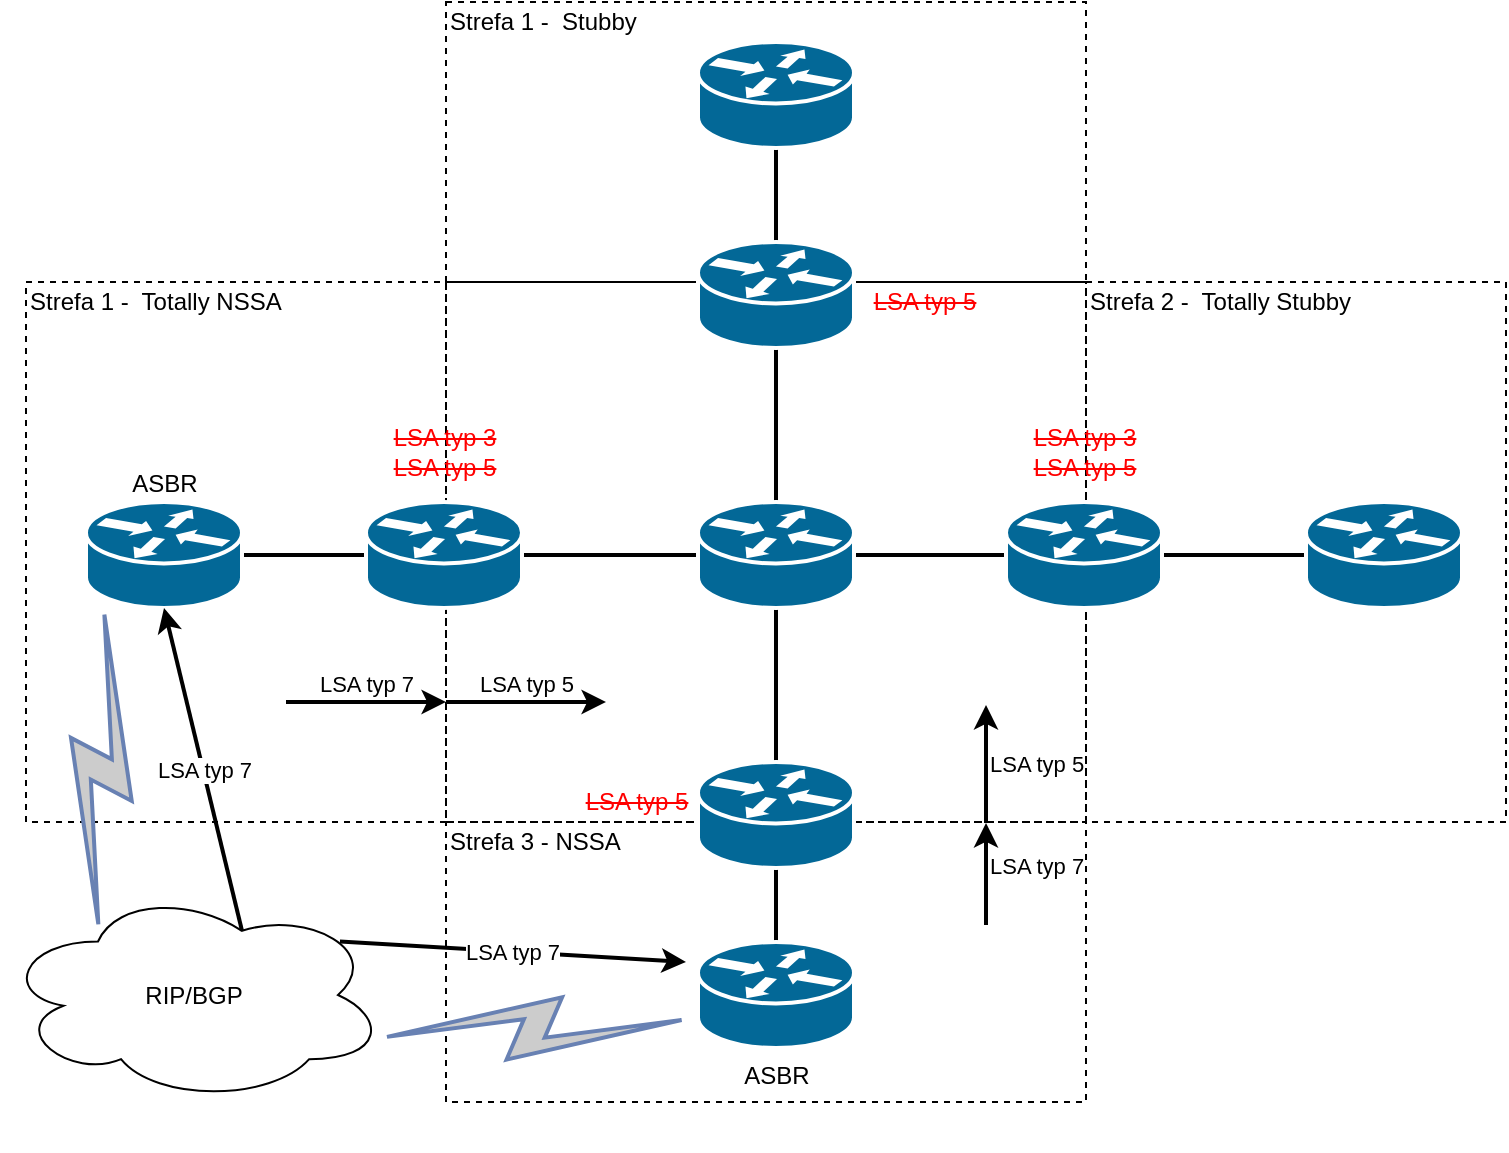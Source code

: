 <mxfile version="12.9.3" type="device"><diagram id="MgQtYiM2_SQT7UxV2cDU" name="Page-1"><mxGraphModel dx="918" dy="530" grid="1" gridSize="10" guides="1" tooltips="1" connect="1" arrows="1" fold="1" page="1" pageScale="1" pageWidth="850" pageHeight="1100" math="0" shadow="0"><root><mxCell id="0"/><mxCell id="1" parent="0"/><mxCell id="Pps8c7hdysdJ-RMDFD-n-6" value="" style="rounded=0;whiteSpace=wrap;html=1;fillColor=none;dashed=1;" vertex="1" parent="1"><mxGeometry x="260" y="190" width="320" height="270" as="geometry"/></mxCell><mxCell id="Pps8c7hdysdJ-RMDFD-n-7" value="" style="rounded=0;whiteSpace=wrap;html=1;fillColor=none;dashed=1;" vertex="1" parent="1"><mxGeometry x="260" y="50" width="320" height="140" as="geometry"/></mxCell><mxCell id="Pps8c7hdysdJ-RMDFD-n-12" value="" style="rounded=0;whiteSpace=wrap;html=1;fillColor=none;dashed=1;" vertex="1" parent="1"><mxGeometry x="260" y="460" width="320" height="140" as="geometry"/></mxCell><mxCell id="Pps8c7hdysdJ-RMDFD-n-13" value="" style="rounded=0;whiteSpace=wrap;html=1;fillColor=none;dashed=1;" vertex="1" parent="1"><mxGeometry x="580" y="190" width="210" height="270" as="geometry"/></mxCell><mxCell id="Pps8c7hdysdJ-RMDFD-n-14" value="" style="rounded=0;whiteSpace=wrap;html=1;fillColor=none;dashed=1;" vertex="1" parent="1"><mxGeometry x="50" y="190" width="210" height="270" as="geometry"/></mxCell><mxCell id="Pps8c7hdysdJ-RMDFD-n-15" style="edgeStyle=orthogonalEdgeStyle;rounded=0;orthogonalLoop=1;jettySize=auto;html=1;exitX=1;exitY=0.5;exitDx=0;exitDy=0;exitPerimeter=0;endArrow=none;endFill=0;strokeWidth=2;" edge="1" parent="1" source="Pps8c7hdysdJ-RMDFD-n-1" target="Pps8c7hdysdJ-RMDFD-n-4"><mxGeometry relative="1" as="geometry"/></mxCell><mxCell id="Pps8c7hdysdJ-RMDFD-n-17" style="edgeStyle=orthogonalEdgeStyle;rounded=0;orthogonalLoop=1;jettySize=auto;html=1;exitX=0;exitY=0.5;exitDx=0;exitDy=0;exitPerimeter=0;endArrow=none;endFill=0;strokeWidth=2;" edge="1" parent="1" source="Pps8c7hdysdJ-RMDFD-n-1" target="Pps8c7hdysdJ-RMDFD-n-2"><mxGeometry relative="1" as="geometry"/></mxCell><mxCell id="Pps8c7hdysdJ-RMDFD-n-18" style="edgeStyle=orthogonalEdgeStyle;rounded=0;orthogonalLoop=1;jettySize=auto;html=1;exitX=0.5;exitY=0;exitDx=0;exitDy=0;exitPerimeter=0;entryX=0.5;entryY=1;entryDx=0;entryDy=0;entryPerimeter=0;endArrow=none;endFill=0;strokeWidth=2;" edge="1" parent="1" source="Pps8c7hdysdJ-RMDFD-n-1" target="Pps8c7hdysdJ-RMDFD-n-3"><mxGeometry relative="1" as="geometry"/></mxCell><mxCell id="Pps8c7hdysdJ-RMDFD-n-20" style="edgeStyle=orthogonalEdgeStyle;rounded=0;orthogonalLoop=1;jettySize=auto;html=1;exitX=0.5;exitY=1;exitDx=0;exitDy=0;exitPerimeter=0;endArrow=none;endFill=0;strokeWidth=2;" edge="1" parent="1" source="Pps8c7hdysdJ-RMDFD-n-1" target="Pps8c7hdysdJ-RMDFD-n-5"><mxGeometry relative="1" as="geometry"/></mxCell><mxCell id="Pps8c7hdysdJ-RMDFD-n-1" value="" style="shape=mxgraph.cisco.routers.router;html=1;pointerEvents=1;dashed=0;fillColor=#036897;strokeColor=#ffffff;strokeWidth=2;verticalLabelPosition=bottom;verticalAlign=top;align=center;outlineConnect=0;" vertex="1" parent="1"><mxGeometry x="386" y="300" width="78" height="53" as="geometry"/></mxCell><mxCell id="Pps8c7hdysdJ-RMDFD-n-22" style="edgeStyle=orthogonalEdgeStyle;rounded=0;orthogonalLoop=1;jettySize=auto;html=1;exitX=0;exitY=0.5;exitDx=0;exitDy=0;exitPerimeter=0;entryX=1;entryY=0.5;entryDx=0;entryDy=0;entryPerimeter=0;endArrow=none;endFill=0;strokeWidth=2;" edge="1" parent="1" source="Pps8c7hdysdJ-RMDFD-n-2" target="Pps8c7hdysdJ-RMDFD-n-10"><mxGeometry relative="1" as="geometry"/></mxCell><mxCell id="Pps8c7hdysdJ-RMDFD-n-2" value="" style="shape=mxgraph.cisco.routers.router;html=1;pointerEvents=1;dashed=0;fillColor=#036897;strokeColor=#ffffff;strokeWidth=2;verticalLabelPosition=bottom;verticalAlign=top;align=center;outlineConnect=0;" vertex="1" parent="1"><mxGeometry x="220" y="300" width="78" height="53" as="geometry"/></mxCell><mxCell id="Pps8c7hdysdJ-RMDFD-n-19" style="edgeStyle=orthogonalEdgeStyle;rounded=0;orthogonalLoop=1;jettySize=auto;html=1;exitX=0.5;exitY=0;exitDx=0;exitDy=0;exitPerimeter=0;entryX=0.5;entryY=1;entryDx=0;entryDy=0;entryPerimeter=0;endArrow=none;endFill=0;strokeWidth=2;" edge="1" parent="1" source="Pps8c7hdysdJ-RMDFD-n-3" target="Pps8c7hdysdJ-RMDFD-n-8"><mxGeometry relative="1" as="geometry"/></mxCell><mxCell id="Pps8c7hdysdJ-RMDFD-n-3" value="" style="shape=mxgraph.cisco.routers.router;html=1;pointerEvents=1;dashed=0;fillColor=#036897;strokeColor=#ffffff;strokeWidth=2;verticalLabelPosition=bottom;verticalAlign=top;align=center;outlineConnect=0;" vertex="1" parent="1"><mxGeometry x="386" y="170" width="78" height="53" as="geometry"/></mxCell><mxCell id="Pps8c7hdysdJ-RMDFD-n-16" style="edgeStyle=orthogonalEdgeStyle;rounded=0;orthogonalLoop=1;jettySize=auto;html=1;exitX=1;exitY=0.5;exitDx=0;exitDy=0;exitPerimeter=0;entryX=0;entryY=0.5;entryDx=0;entryDy=0;entryPerimeter=0;endArrow=none;endFill=0;strokeWidth=2;" edge="1" parent="1" source="Pps8c7hdysdJ-RMDFD-n-4" target="Pps8c7hdysdJ-RMDFD-n-9"><mxGeometry relative="1" as="geometry"/></mxCell><mxCell id="Pps8c7hdysdJ-RMDFD-n-4" value="" style="shape=mxgraph.cisco.routers.router;html=1;pointerEvents=1;dashed=0;fillColor=#036897;strokeColor=#ffffff;strokeWidth=2;verticalLabelPosition=bottom;verticalAlign=top;align=center;outlineConnect=0;" vertex="1" parent="1"><mxGeometry x="540" y="300" width="78" height="53" as="geometry"/></mxCell><mxCell id="Pps8c7hdysdJ-RMDFD-n-21" style="edgeStyle=orthogonalEdgeStyle;rounded=0;orthogonalLoop=1;jettySize=auto;html=1;exitX=0.5;exitY=1;exitDx=0;exitDy=0;exitPerimeter=0;endArrow=none;endFill=0;strokeWidth=2;" edge="1" parent="1" source="Pps8c7hdysdJ-RMDFD-n-5" target="Pps8c7hdysdJ-RMDFD-n-11"><mxGeometry relative="1" as="geometry"/></mxCell><mxCell id="Pps8c7hdysdJ-RMDFD-n-5" value="" style="shape=mxgraph.cisco.routers.router;html=1;pointerEvents=1;dashed=0;fillColor=#036897;strokeColor=#ffffff;strokeWidth=2;verticalLabelPosition=bottom;verticalAlign=top;align=center;outlineConnect=0;" vertex="1" parent="1"><mxGeometry x="386" y="430" width="78" height="53" as="geometry"/></mxCell><mxCell id="Pps8c7hdysdJ-RMDFD-n-8" value="" style="shape=mxgraph.cisco.routers.router;html=1;pointerEvents=1;dashed=0;fillColor=#036897;strokeColor=#ffffff;strokeWidth=2;verticalLabelPosition=bottom;verticalAlign=top;align=center;outlineConnect=0;" vertex="1" parent="1"><mxGeometry x="386" y="70" width="78" height="53" as="geometry"/></mxCell><mxCell id="Pps8c7hdysdJ-RMDFD-n-9" value="" style="shape=mxgraph.cisco.routers.router;html=1;pointerEvents=1;dashed=0;fillColor=#036897;strokeColor=#ffffff;strokeWidth=2;verticalLabelPosition=bottom;verticalAlign=top;align=center;outlineConnect=0;" vertex="1" parent="1"><mxGeometry x="690" y="300" width="78" height="53" as="geometry"/></mxCell><mxCell id="Pps8c7hdysdJ-RMDFD-n-10" value="ASBR" style="shape=mxgraph.cisco.routers.router;html=1;pointerEvents=1;dashed=0;fillColor=#036897;strokeColor=#ffffff;strokeWidth=2;verticalLabelPosition=top;verticalAlign=bottom;align=center;outlineConnect=0;labelPosition=center;" vertex="1" parent="1"><mxGeometry x="80" y="300" width="78" height="53" as="geometry"/></mxCell><mxCell id="Pps8c7hdysdJ-RMDFD-n-11" value="ASBR&lt;br&gt;" style="shape=mxgraph.cisco.routers.router;html=1;pointerEvents=1;dashed=0;fillColor=#036897;strokeColor=#ffffff;strokeWidth=2;verticalLabelPosition=bottom;verticalAlign=top;align=center;outlineConnect=0;" vertex="1" parent="1"><mxGeometry x="386" y="520" width="78" height="53" as="geometry"/></mxCell><mxCell id="Pps8c7hdysdJ-RMDFD-n-23" value="Strefa 3 - NSSA" style="text;html=1;align=left;verticalAlign=middle;resizable=0;points=[];autosize=1;" vertex="1" parent="1"><mxGeometry x="260" y="460" width="100" height="20" as="geometry"/></mxCell><mxCell id="Pps8c7hdysdJ-RMDFD-n-26" value="Strefa 1 -&amp;nbsp; Stubby" style="text;html=1;align=left;verticalAlign=middle;resizable=0;points=[];autosize=1;" vertex="1" parent="1"><mxGeometry x="260" y="50" width="110" height="20" as="geometry"/></mxCell><mxCell id="Pps8c7hdysdJ-RMDFD-n-27" value="Strefa 1 -&amp;nbsp; Totally NSSA" style="text;html=1;align=left;verticalAlign=middle;resizable=0;points=[];autosize=1;" vertex="1" parent="1"><mxGeometry x="50" y="190" width="140" height="20" as="geometry"/></mxCell><mxCell id="Pps8c7hdysdJ-RMDFD-n-28" value="Strefa 2 -&amp;nbsp; Totally Stubby" style="text;html=1;align=left;verticalAlign=middle;resizable=0;points=[];autosize=1;" vertex="1" parent="1"><mxGeometry x="580" y="190" width="150" height="20" as="geometry"/></mxCell><mxCell id="Pps8c7hdysdJ-RMDFD-n-29" value="&lt;div&gt;&lt;span&gt;RIP/&lt;/span&gt;&lt;span&gt;BGP&lt;/span&gt;&lt;/div&gt;" style="ellipse;shape=cloud;whiteSpace=wrap;html=1;fillColor=none;align=center;" vertex="1" parent="1"><mxGeometry x="38" y="493" width="192" height="107" as="geometry"/></mxCell><mxCell id="Pps8c7hdysdJ-RMDFD-n-31" value="" style="html=1;outlineConnect=0;fillColor=#CCCCCC;strokeColor=#6881B3;gradientColor=none;gradientDirection=north;strokeWidth=2;shape=mxgraph.networks.comm_link_edge;html=1;endArrow=none;endFill=0;exitX=0.25;exitY=0.25;exitDx=0;exitDy=0;exitPerimeter=0;entryX=0.12;entryY=0.9;entryDx=0;entryDy=0;entryPerimeter=0;" edge="1" parent="1" source="Pps8c7hdysdJ-RMDFD-n-29" target="Pps8c7hdysdJ-RMDFD-n-10"><mxGeometry width="100" height="100" relative="1" as="geometry"><mxPoint x="80" y="473" as="sourcePoint"/><mxPoint x="180" y="373" as="targetPoint"/><Array as="points"><mxPoint x="90" y="493"/></Array></mxGeometry></mxCell><mxCell id="Pps8c7hdysdJ-RMDFD-n-32" value="&lt;font color=&quot;#ff0000&quot;&gt;&lt;strike&gt;LSA typ 3&lt;br&gt;LSA typ 5&lt;/strike&gt;&lt;/font&gt;" style="text;html=1;align=center;verticalAlign=middle;resizable=0;points=[];autosize=1;" vertex="1" parent="1"><mxGeometry x="224" y="260" width="70" height="30" as="geometry"/></mxCell><mxCell id="Pps8c7hdysdJ-RMDFD-n-33" value="&lt;font color=&quot;#ff0000&quot;&gt;&lt;strike&gt;LSA typ 3&lt;br&gt;LSA typ 5&lt;/strike&gt;&lt;/font&gt;" style="text;html=1;align=center;verticalAlign=middle;resizable=0;points=[];autosize=1;" vertex="1" parent="1"><mxGeometry x="544" y="260" width="70" height="30" as="geometry"/></mxCell><mxCell id="Pps8c7hdysdJ-RMDFD-n-35" value="&lt;font color=&quot;#ff0000&quot;&gt;&lt;strike&gt;LSA typ 5&lt;/strike&gt;&lt;/font&gt;" style="text;html=1;align=center;verticalAlign=middle;resizable=0;points=[];autosize=1;" vertex="1" parent="1"><mxGeometry x="464" y="190" width="70" height="20" as="geometry"/></mxCell><mxCell id="Pps8c7hdysdJ-RMDFD-n-36" value="&lt;font color=&quot;#ff0000&quot;&gt;&lt;strike&gt;LSA typ 5&lt;/strike&gt;&lt;/font&gt;" style="text;html=1;align=center;verticalAlign=middle;resizable=0;points=[];autosize=1;" vertex="1" parent="1"><mxGeometry x="320" y="440" width="70" height="20" as="geometry"/></mxCell><mxCell id="Pps8c7hdysdJ-RMDFD-n-37" value="LSA typ 7" style="endArrow=classic;html=1;strokeWidth=2;exitX=0.625;exitY=0.2;exitDx=0;exitDy=0;exitPerimeter=0;entryX=0.5;entryY=1;entryDx=0;entryDy=0;entryPerimeter=0;" edge="1" parent="1" source="Pps8c7hdysdJ-RMDFD-n-29" target="Pps8c7hdysdJ-RMDFD-n-10"><mxGeometry width="50" height="50" relative="1" as="geometry"><mxPoint x="224" y="500" as="sourcePoint"/><mxPoint x="274" y="450" as="targetPoint"/></mxGeometry></mxCell><mxCell id="Pps8c7hdysdJ-RMDFD-n-44" value="LSA typ 7" style="endArrow=classic;html=1;strokeWidth=2;labelPosition=center;verticalLabelPosition=top;align=center;verticalAlign=bottom;" edge="1" parent="1"><mxGeometry width="50" height="50" relative="1" as="geometry"><mxPoint x="180" y="400" as="sourcePoint"/><mxPoint x="260" y="400" as="targetPoint"/></mxGeometry></mxCell><mxCell id="Pps8c7hdysdJ-RMDFD-n-46" value="LSA typ 5" style="endArrow=classic;html=1;strokeWidth=2;labelPosition=center;verticalLabelPosition=top;align=center;verticalAlign=bottom;" edge="1" parent="1"><mxGeometry width="50" height="50" relative="1" as="geometry"><mxPoint x="260" y="400" as="sourcePoint"/><mxPoint x="340" y="400" as="targetPoint"/></mxGeometry></mxCell><mxCell id="Pps8c7hdysdJ-RMDFD-n-47" value="" style="html=1;outlineConnect=0;fillColor=#CCCCCC;strokeColor=#6881B3;gradientColor=none;gradientDirection=north;strokeWidth=2;shape=mxgraph.networks.comm_link_edge;html=1;endArrow=none;endFill=0;exitX=0.96;exitY=0.7;exitDx=0;exitDy=0;exitPerimeter=0;" edge="1" parent="1" source="Pps8c7hdysdJ-RMDFD-n-29" target="Pps8c7hdysdJ-RMDFD-n-11"><mxGeometry width="100" height="100" relative="1" as="geometry"><mxPoint x="230" y="632.05" as="sourcePoint"/><mxPoint x="233.36" y="460.0" as="targetPoint"/><Array as="points"><mxPoint x="234" y="605.3"/></Array></mxGeometry></mxCell><mxCell id="Pps8c7hdysdJ-RMDFD-n-48" value="LSA typ 7" style="endArrow=classic;html=1;strokeWidth=2;exitX=0.88;exitY=0.25;exitDx=0;exitDy=0;exitPerimeter=0;entryX=-0.077;entryY=0.189;entryDx=0;entryDy=0;entryPerimeter=0;" edge="1" parent="1" source="Pps8c7hdysdJ-RMDFD-n-29" target="Pps8c7hdysdJ-RMDFD-n-11"><mxGeometry width="50" height="50" relative="1" as="geometry"><mxPoint x="210" y="490" as="sourcePoint"/><mxPoint x="260" y="440" as="targetPoint"/></mxGeometry></mxCell><mxCell id="Pps8c7hdysdJ-RMDFD-n-49" value="LSA typ 7" style="endArrow=classic;html=1;strokeWidth=2;labelPosition=right;verticalLabelPosition=middle;align=left;verticalAlign=middle;" edge="1" parent="1"><mxGeometry x="0.176" width="50" height="50" relative="1" as="geometry"><mxPoint x="530" y="511.5" as="sourcePoint"/><mxPoint x="530" y="460.5" as="targetPoint"/><mxPoint as="offset"/></mxGeometry></mxCell><mxCell id="Pps8c7hdysdJ-RMDFD-n-50" value="LSA typ 5" style="endArrow=classic;html=1;strokeWidth=2;labelPosition=right;verticalLabelPosition=middle;align=left;verticalAlign=middle;" edge="1" parent="1"><mxGeometry width="50" height="50" relative="1" as="geometry"><mxPoint x="530" y="460.5" as="sourcePoint"/><mxPoint x="530" y="401.5" as="targetPoint"/></mxGeometry></mxCell></root></mxGraphModel></diagram></mxfile>